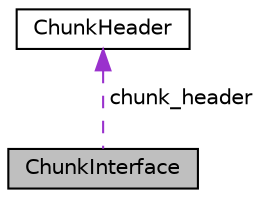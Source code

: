 digraph "ChunkInterface"
{
  edge [fontname="Helvetica",fontsize="10",labelfontname="Helvetica",labelfontsize="10"];
  node [fontname="Helvetica",fontsize="10",shape=record];
  Node5 [label="ChunkInterface",height=0.2,width=0.4,color="black", fillcolor="grey75", style="filled", fontcolor="black"];
  Node6 -> Node5 [dir="back",color="darkorchid3",fontsize="10",style="dashed",label=" chunk_header" ];
  Node6 [label="ChunkHeader",height=0.2,width=0.4,color="black", fillcolor="white", style="filled",URL="$dd/d09/structChunkHeader.html"];
}
